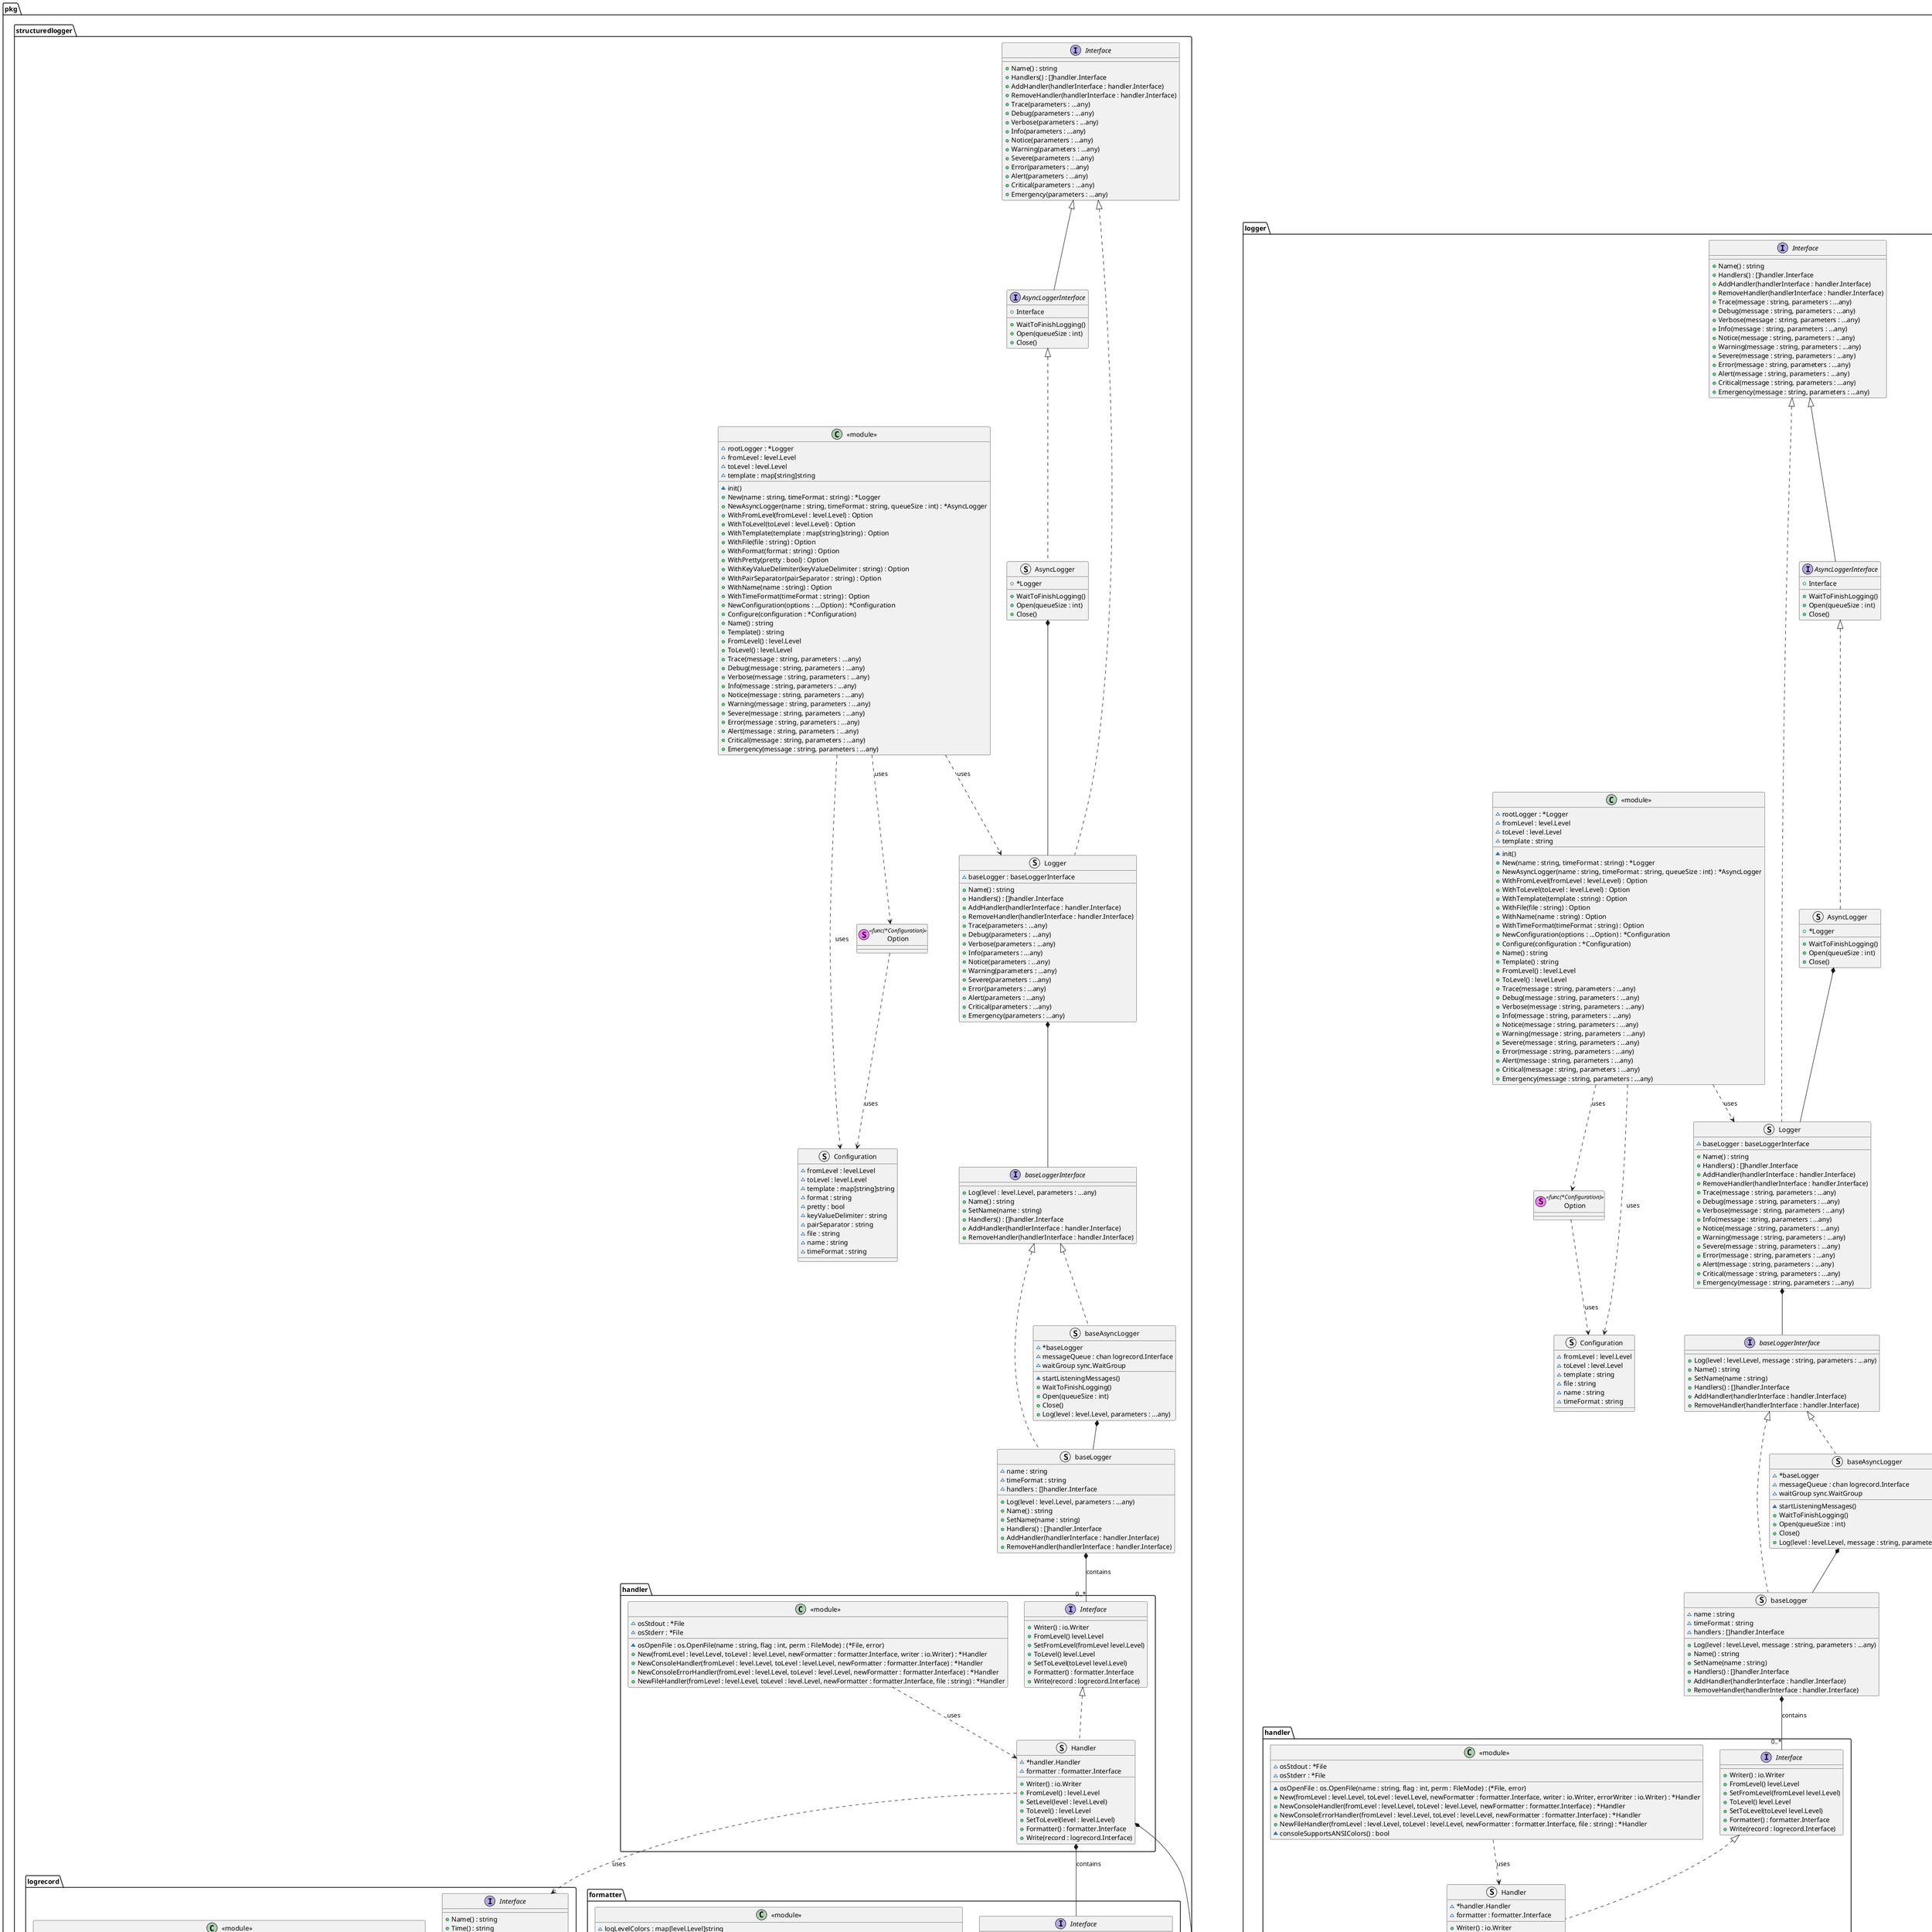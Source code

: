 @startuml
top to bottom direction

package pkg {
    package common {
        package formatter {
            class "<<module>>" {
                + ParseKey(key : string, record : logrecord.Interface) : interface{}
            }
        }
        package handler {
            interface Interface {
                + Writer() : io.Writer
                + SetWriter(writer : io.Writer)
                + FromLevel() level.Level
                + SetFromLevel(fromLevel : level.Level)
                + ToLevel() level.Level
                + SetToLevel(toLevel : level.Level)
            }
            struct Handler implements Interface {
                ~ fromLevel : level.Level
                ~ toLevel : level.Level
                ~ writer : io.Writer
                + ConsoleSupportsANSIColors : func() : bool
                + Writer() : io.Writer
                + SetWriter(writer : io.Writer)
                + FromLevel() : level.Level
                + SetFromLevel(fromLevel : level.Level)
                + ToLevel() : level.Level
                + SetToLevel(toLevel : level.Level)
            }
            class "<<module>>" {
                + New(fromLevel : level.Level, toLevel : level.Level, writer : io.Writer) : *Handler
                ~ consoleSupportsANSIColors() : bool
            }
            "<<module>>" ..> Handler : uses
        }
        package level {
            stereotype Level <<int>> {
                + String() : string
                + DigitRepresentation() : int
                + Next() : Level
                + Previous() : Level
            }
            class "<<module>>" {
                ~ mapping : map[Level]string
                + All : level.Level
                + Trace : level.Level
                + Debug : level.Level
                + Verbose : level.Level
                + Info : level.Level
                + Notice : level.Level
                + Warning : level.Level
                + Severe : level.Level
                + Error : level.Level
                + Alert : level.Level
                + Critical : level.Level
                + Emergency : level.Level
                + Null : level.Level
            }
            "<<module>>" ..> Level : uses
        }
        package logrecord {
            interface Interface {
                + Name() : string
                + Time() : string
                + Timestamp() : int64
                + Level() : level.Level
                + FileName() : string
                + FileLine() : int
            }
            struct LogRecord implements Interface {
                ~ name : string
                ~ timeFormat : string
                ~ timestamp : time.Time
                ~ level : level.Level
                ~ fileName : string
                ~ fileLine : int
                + Name() : string
                + Time() : string
                + Timestamp() : int64
                + Level() : level.Level
                + FileName() : string
                + FileLine() : int
            }
            class "<<module>>" {
                + New(name : string, level : level.Level, timeFormat : string, skipCaller : int) : *LogRecord
            }

            "<<module>>" ..> LogRecord : uses
        }
    }
    package logger {
        package formatter {
            interface Interface {
                + Template() : string
                + Format(record : logrecord.Interface, colored : bool) : string
            }

            struct Formatter implements Interface {
                ~ template : string
                + IsEqual(anotherFormatter : *Formatter) : bool
                + Template() : string
                + Format(record : logrecord.Interface, colored : bool) : string
            }

            class "<<module>>" {
                ~ logLevelColors : map[level.Level]string
                ~ resetColor : string
                + New(template : string) : *Formatter
            }

            "<<module>>" ..> Formatter : uses
        }
        package handler {
            interface Interface {
                + Writer() : io.Writer
                + FromLevel() level.Level
                + SetFromLevel(fromLevel level.Level)
                + ToLevel() level.Level
                + SetToLevel(toLevel level.Level)
                + Formatter() : formatter.Interface
                + Write(record : logrecord.Interface)
            }
            struct Handler implements Interface {
                ~ *handler.Handler
                ~ formatter : formatter.Interface
                + Writer() : io.Writer
                + FromLevel() : level.Level
                + SetLevel(level : level.Level)
                + ToLevel() : level.Level
                + SetToLevel(level : level.Level)
                + Formatter() : formatter.Interface
                + Write(record : logrecord.Interface)
            }
            class "<<module>>" {
                ~ osOpenFile : os.OpenFile(name : string, flag : int, perm : FileMode) : (*File, error)
                ~ osStdout : *File
                ~ osStderr : *File
                + New(fromLevel : level.Level, toLevel : level.Level, newFormatter : formatter.Interface, writer : io.Writer, errorWriter : io.Writer) : *Handler
                + NewConsoleHandler(fromLevel : level.Level, toLevel : level.Level, newFormatter : formatter.Interface) : *Handler
                + NewConsoleErrorHandler(fromLevel : level.Level, toLevel : level.Level, newFormatter : formatter.Interface) : *Handler
                + NewFileHandler(fromLevel : level.Level, toLevel : level.Level, newFormatter : formatter.Interface, file : string) : *Handler
                ~ consoleSupportsANSIColors() : bool
            }

            "<<module>>" ..> Handler : uses
        }
        package logrecord {
            interface Interface {
                + Name() : string
                + Time() : string
                + Timestamp() : int64
                + Level() : level.Level
                + FileName() : string
                + FileLine() : int
                + Message() : string
            }
            struct LogRecord implements Interface {
                ~ *logrecord.LogRecord
                ~ message : string
                + Name() : string
                + Time() : string
                + Timestamp() : int64
                + Level() : level.Level
                + FileName() : string
                + FileLine() : int
                + Message() : string
            }
            class "<<module>>" {
                + New(name : string, level : level.Level, timeFormat : string, message : string, parameters : []any, skipCaller : int) : *LogRecord
            }

            "<<module>>" ..> LogRecord : uses
        }
        interface baseLoggerInterface {
            + Log(level : level.Level, message : string, parameters : ...any)
            + Name() : string
            + SetName(name : string)
            + Handlers() : []handler.Interface
            + AddHandler(handlerInterface : handler.Interface)
            + RemoveHandler(handlerInterface : handler.Interface)
        }
        struct baseLogger implements baseLoggerInterface {
            ~ name : string
            ~ timeFormat : string
            ~ handlers : []handler.Interface
            + Log(level : level.Level, message : string, parameters : ...any)
            + Name() : string
            + SetName(name : string)
            + Handlers() : []handler.Interface
            + AddHandler(handlerInterface : handler.Interface)
            + RemoveHandler(handlerInterface : handler.Interface)
        }
        interface Interface {
            + Name() : string
            + Handlers() : []handler.Interface
            + AddHandler(handlerInterface : handler.Interface)
            + RemoveHandler(handlerInterface : handler.Interface)
            + Trace(message : string, parameters : ...any)
            + Debug(message : string, parameters : ...any)
            + Verbose(message : string, parameters : ...any)
            + Info(message : string, parameters : ...any)
            + Notice(message : string, parameters : ...any)
            + Warning(message : string, parameters : ...any)
            + Severe(message : string, parameters : ...any)
            + Error(message : string, parameters : ...any)
            + Alert(message : string, parameters : ...any)
            + Critical(message : string, parameters : ...any)
            + Emergency(message : string, parameters : ...any)
        }
        struct Logger implements Interface {
            ~ baseLogger : baseLoggerInterface
            + Name() : string
            + Handlers() : []handler.Interface
            + AddHandler(handlerInterface : handler.Interface)
            + RemoveHandler(handlerInterface : handler.Interface)
            + Trace(message : string, parameters : ...any)
            + Debug(message : string, parameters : ...any)
            + Verbose(message : string, parameters : ...any)
            + Info(message : string, parameters : ...any)
            + Notice(message : string, parameters : ...any)
            + Warning(message : string, parameters : ...any)
            + Severe(message : string, parameters : ...any)
            + Error(message : string, parameters : ...any)
            + Alert(message : string, parameters : ...any)
            + Critical(message : string, parameters : ...any)
            + Emergency(message : string, parameters : ...any)
        }
        struct baseAsyncLogger implements baseLoggerInterface {
            ~ *baseLogger
            ~ messageQueue : chan logrecord.Interface
            ~ waitGroup sync.WaitGroup
            ~ startListeningMessages()
            + WaitToFinishLogging()
            + Open(queueSize : int)
            + Close()
            + Log(level : level.Level, message : string, parameters : ...any)
        }
        interface AsyncLoggerInterface extends Interface {
            + Interface
            + WaitToFinishLogging()
            + Open(queueSize : int)
            + Close()
        }
        struct AsyncLogger implements AsyncLoggerInterface {
            + *Logger
            + WaitToFinishLogging()
            + Open(queueSize : int)
            + Close()
        }
        struct Configuration {
            ~ fromLevel : level.Level
            ~ toLevel : level.Level
            ~ template : string
            ~ file : string
            ~ name : string
            ~ timeFormat : string
        }
        stereotype Option <<func(*Configuration)>> {}
        class "<<module>>" {
            ~ rootLogger : *Logger
            ~ fromLevel : level.Level
            ~ toLevel : level.Level
            ~ template : string
            ~ init()
            + New(name : string, timeFormat : string) : *Logger
            + NewAsyncLogger(name : string, timeFormat : string, queueSize : int) : *AsyncLogger
            + WithFromLevel(fromLevel : level.Level) : Option
            + WithToLevel(toLevel : level.Level) : Option
            + WithTemplate(template : string) : Option
            + WithFile(file : string) : Option
            + WithName(name : string) : Option
            + WithTimeFormat(timeFormat : string) : Option
            + NewConfiguration(options : ...Option) : *Configuration
            + Configure(configuration : *Configuration)
            + Name() : string
            + Template() : string
            + FromLevel() : level.Level
            + ToLevel() : level.Level
            + Trace(message : string, parameters : ...any)
            + Debug(message : string, parameters : ...any)
            + Verbose(message : string, parameters : ...any)
            + Info(message : string, parameters : ...any)
            + Notice(message : string, parameters : ...any)
            + Warning(message : string, parameters : ...any)
            + Severe(message : string, parameters : ...any)
            + Error(message : string, parameters : ...any)
            + Alert(message : string, parameters : ...any)
            + Critical(message : string, parameters : ...any)
            + Emergency(message : string, parameters : ...any)
        }

        baseAsyncLogger *-- baseLogger
        Logger *-- baseLoggerInterface
        AsyncLogger *-- Logger
        "<<module>>" ..> Logger : uses
        "<<module>>" ..> Option : uses
        "<<module>>" ..> Configuration : uses
        Option ..> Configuration : uses
    }
    package structuredlogger {
        package formatter {
            struct baseFormatter {
                ~ template : map[string]string
                + Template() : map[string]string
                + Format(record : logrecord.Interface) : map[string]interface{}
            }

            interface Interface {
                + Template() : string
                + Format(record : logrecord.Interface, colored : bool) : string
            }

            struct JSONFormatter implements Interface {
                ~ baseFormatter : baseInterface
                ~ pretty : bool
                + Template() : string
                + Format(record : logrecord.Interface, colored : bool) : string
            }

            struct KeyValueFormatter implements Interface {
                ~ baseFormatter : baseInterface
                ~ keyValueDelimiter : string
                ~ pairSeparator : string
                + Template() : string
                + Format(record : logrecord.Interface, colored : bool) : string
            }

            class "<<module>>" {
                ~ logLevelColors : map[level.Level]string
                ~ resetColor : string
                + NewJSON(template : map[string]string, pretty : bool) : *JSONFormatter
                + NewKeyValue(template : map[string]string, keyValueDelimiter : string, pairSeparator : string) : *KeyValueFormatter
            }

            JSONFormatter *-- baseFormatter : contains
            KeyValueFormatter *-- baseFormatter : contains
            "<<module>>" ..> JSONFormatter : uses
            "<<module>>" ..> KeyValueFormatter : uses
        }
        package handler {
            interface Interface {
                + Writer() : io.Writer
                + FromLevel() level.Level
                + SetFromLevel(fromLevel level.Level)
                + ToLevel() level.Level
                + SetToLevel(toLevel level.Level)
                + Formatter() : formatter.Interface
                + Write(record : logrecord.Interface)
            }

            struct Handler implements Interface {
                ~ *handler.Handler
                ~ formatter : formatter.Interface
                + Writer() : io.Writer
                + FromLevel() : level.Level
                + SetLevel(level : level.Level)
                + ToLevel() : level.Level
                + SetToLevel(level : level.Level)
                + Formatter() : formatter.Interface
                + Write(record : logrecord.Interface)
            }

            class "<<module>>" {
                ~ osOpenFile : os.OpenFile(name : string, flag : int, perm : FileMode) : (*File, error)
                ~ osStdout : *File
                ~ osStderr : *File
                + New(fromLevel : level.Level, toLevel : level.Level, newFormatter : formatter.Interface, writer : io.Writer) : *Handler
                + NewConsoleHandler(fromLevel : level.Level, toLevel : level.Level, newFormatter : formatter.Interface) : *Handler
                + NewConsoleErrorHandler(fromLevel : level.Level, toLevel : level.Level, newFormatter : formatter.Interface) : *Handler
                + NewFileHandler(fromLevel : level.Level, toLevel : level.Level, newFormatter : formatter.Interface, file : string) : *Handler
            }

            "<<module>>" ..> Handler : uses
        }
        package logrecord {
            interface Interface {
                + Name() : string
                + Time() : string
                + Timestamp() : int64
                + Level() : level.Level
                + FileName() : string
                + FileLine() : int
                + Parameters() : map[string]interface{}
            }
            struct LogRecord implements Interface {
                ~ *logrecord.LogRecord
                ~ parameters : map[string]interface{}
                + Name() : string
                + Time() : string
                + Timestamp() : int64
                + Level() : level.Level
                + FileName() : string
                + FileLine() : int
                + Parameters() : map[string]interface{}
            }
            class "<<module>>" {
                + New(name : string, level : level.Level, timeFormat : string, parameters : map[string]interface{}, skipCaller : int) : *LogRecord
            }

            "<<module>>" ..> LogRecord : uses
        }
        interface baseLoggerInterface {
            + Log(level : level.Level, parameters : ...any)
            + Name() : string
            + SetName(name : string)
            + Handlers() : []handler.Interface
            + AddHandler(handlerInterface : handler.Interface)
            + RemoveHandler(handlerInterface : handler.Interface)
        }
        struct baseLogger implements baseLoggerInterface {
            ~ name : string
            ~ timeFormat : string
            ~ handlers : []handler.Interface
            + Log(level : level.Level, parameters : ...any)
            + Name() : string
            + SetName(name : string)
            + Handlers() : []handler.Interface
            + AddHandler(handlerInterface : handler.Interface)
            + RemoveHandler(handlerInterface : handler.Interface)
        }
        interface Interface {
            + Name() : string
            + Handlers() : []handler.Interface
            + AddHandler(handlerInterface : handler.Interface)
            + RemoveHandler(handlerInterface : handler.Interface)
            + Trace(parameters : ...any)
            + Debug(parameters : ...any)
            + Verbose(parameters : ...any)
            + Info(parameters : ...any)
            + Notice(parameters : ...any)
            + Warning(parameters : ...any)
            + Severe(parameters : ...any)
            + Error(parameters : ...any)
            + Alert(parameters : ...any)
            + Critical(parameters : ...any)
            + Emergency(parameters : ...any)
        }
        struct Logger implements Interface {
            ~ baseLogger : baseLoggerInterface
            + Name() : string
            + Handlers() : []handler.Interface
            + AddHandler(handlerInterface : handler.Interface)
            + RemoveHandler(handlerInterface : handler.Interface)
            + Trace(parameters : ...any)
            + Debug(parameters : ...any)
            + Verbose(parameters : ...any)
            + Info(parameters : ...any)
            + Notice(parameters : ...any)
            + Warning(parameters : ...any)
            + Severe(parameters : ...any)
            + Error(parameters : ...any)
            + Alert(parameters : ...any)
            + Critical(parameters : ...any)
            + Emergency(parameters : ...any)
        }
        struct baseAsyncLogger implements baseLoggerInterface {
            ~ *baseLogger
            ~ messageQueue : chan logrecord.Interface
            ~ waitGroup sync.WaitGroup
            ~ startListeningMessages()
            + WaitToFinishLogging()
            + Open(queueSize : int)
            + Close()
            + Log(level : level.Level, parameters : ...any)
        }
        interface AsyncLoggerInterface extends Interface {
            + Interface
            + WaitToFinishLogging()
            + Open(queueSize : int)
            + Close()
        }
        struct AsyncLogger implements AsyncLoggerInterface {
            + *Logger
            + WaitToFinishLogging()
            + Open(queueSize : int)
            + Close()
        }
        struct Configuration {
            ~ fromLevel : level.Level
            ~ toLevel : level.Level
            ~ template : map[string]string
            ~ format : string
            ~ pretty : bool
            ~ keyValueDelimiter : string
            ~ pairSeparator : string
            ~ file : string
            ~ name : string
            ~ timeFormat : string
        }
        stereotype Option <<func(*Configuration)>> {}
        class "<<module>>" {
            ~ rootLogger : *Logger
            ~ fromLevel : level.Level
            ~ toLevel : level.Level
            ~ template : map[string]string
            ~ init()
            + New(name : string, timeFormat : string) : *Logger
            + NewAsyncLogger(name : string, timeFormat : string, queueSize : int) : *AsyncLogger
            + WithFromLevel(fromLevel : level.Level) : Option
            + WithToLevel(toLevel : level.Level) : Option
            + WithTemplate(template : map[string]string) : Option
            + WithFile(file : string) : Option
            + WithFormat(format : string) : Option
            + WithPretty(pretty : bool) : Option
            + WithKeyValueDelimiter(keyValueDelimiter : string) : Option
            + WithPairSeparator(pairSeparator : string) : Option
            + WithName(name : string) : Option
            + WithTimeFormat(timeFormat : string) : Option
            + NewConfiguration(options : ...Option) : *Configuration
            + Configure(configuration : *Configuration)
            + Name() : string
            + Template() : string
            + FromLevel() : level.Level
            + ToLevel() : level.Level
            + Trace(message : string, parameters : ...any)
            + Debug(message : string, parameters : ...any)
            + Verbose(message : string, parameters : ...any)
            + Info(message : string, parameters : ...any)
            + Notice(message : string, parameters : ...any)
            + Warning(message : string, parameters : ...any)
            + Severe(message : string, parameters : ...any)
            + Error(message : string, parameters : ...any)
            + Alert(message : string, parameters : ...any)
            + Critical(message : string, parameters : ...any)
            + Emergency(message : string, parameters : ...any)
        }

        baseAsyncLogger *-- baseLogger
        Logger *-- baseLoggerInterface
        AsyncLogger *-- Logger
        "<<module>>" ..> Logger : uses
        "<<module>>" ..> Option : uses
        "<<module>>" ..> Configuration : uses
        Option ..> Configuration : uses
    }
}

"pkg.common.formatter.<<module>>" ..> "pkg.common.logrecord.Interface" : uses
pkg.common.handler.Handler *-- pkg.common.level.Level : contains
pkg.logger.handler.Handler *-- pkg.common.handler.Handler : contains
pkg.logger.handler.Handler *-- pkg.logger.formatter.Interface : contains
pkg.logger.baseLogger *-- "0..*" pkg.logger.handler.Interface : contains
pkg.logger.formatter.Formatter ..> "pkg.common.formatter.<<module>>" : uses
pkg.structuredlogger.handler.Handler *-- pkg.common.handler.Handler : contains
pkg.structuredlogger.handler.Handler *-- pkg.structuredlogger.formatter.Interface : contains
pkg.structuredlogger.baseLogger *-- "0..*" pkg.structuredlogger.handler.Interface : contains
pkg.structuredlogger.formatter.baseFormatter ..> "pkg.common.formatter.<<module>>" : uses
pkg.logger.logrecord.LogRecord *-- "pkg.common.logrecord.LogRecord" : contains
pkg.structuredlogger.logrecord.LogRecord *-- "pkg.common.logrecord.LogRecord" : contains
pkg.logger.handler.Handler ..> pkg.logger.logrecord.Interface : uses
pkg.structuredlogger.handler.Handler ..> pkg.structuredlogger.logrecord.Interface : uses


@enduml